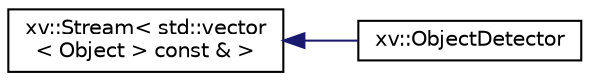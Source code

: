 digraph "Graphical Class Hierarchy"
{
 // LATEX_PDF_SIZE
  edge [fontname="Helvetica",fontsize="10",labelfontname="Helvetica",labelfontsize="10"];
  node [fontname="Helvetica",fontsize="10",shape=record];
  rankdir="LR";
  Node0 [label="xv::Stream\< std::vector\l\< Object \> const & \>",height=0.2,width=0.4,color="black", fillcolor="white", style="filled",URL="$classxv_1_1Stream.html",tooltip=" "];
  Node0 -> Node1 [dir="back",color="midnightblue",fontsize="10",style="solid",fontname="Helvetica"];
  Node1 [label="xv::ObjectDetector",height=0.2,width=0.4,color="black", fillcolor="white", style="filled",URL="$classxv_1_1ObjectDetector.html",tooltip="A class to handle callbacks of the object detector (CNN)"];
}
